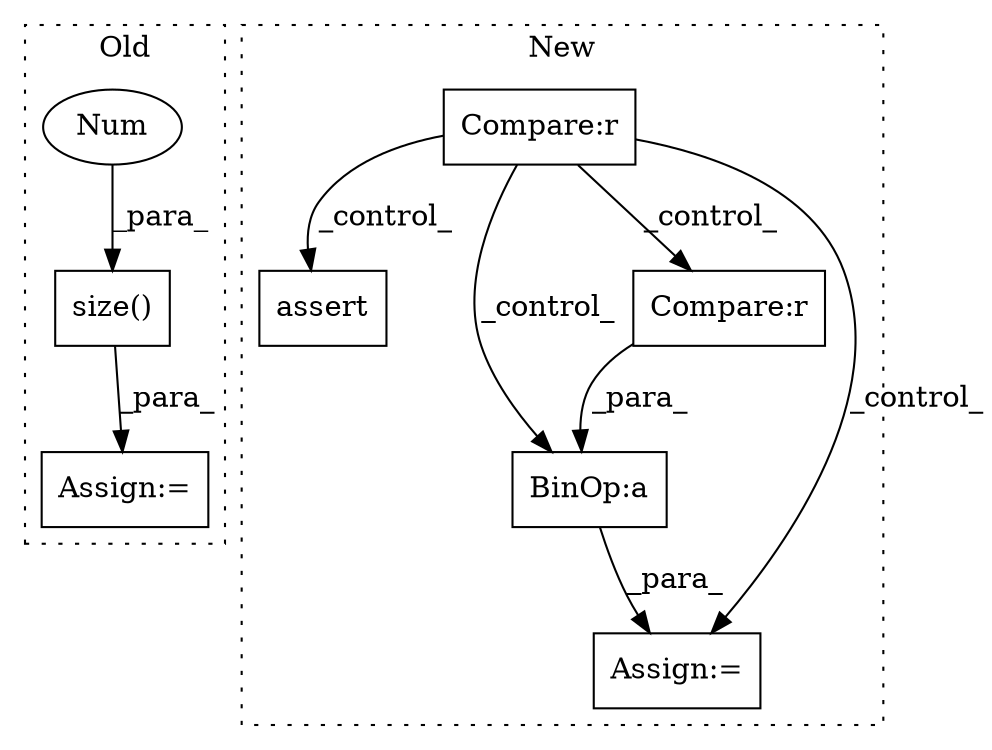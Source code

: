 digraph G {
subgraph cluster0 {
1 [label="size()" a="75" s="2605,2613" l="7,1" shape="box"];
3 [label="Num" a="76" s="2612" l="1" shape="ellipse"];
4 [label="Assign:=" a="68" s="3447" l="3" shape="box"];
label = "Old";
style="dotted";
}
subgraph cluster1 {
2 [label="assert" a="65" s="3002" l="7" shape="box"];
5 [label="Compare:r" a="40" s="2969" l="19" shape="box"];
6 [label="BinOp:a" a="82" s="3224" l="3" shape="box"];
7 [label="Compare:r" a="40" s="3134" l="63" shape="box"];
8 [label="Assign:=" a="68" s="3220" l="3" shape="box"];
label = "New";
style="dotted";
}
1 -> 4 [label="_para_"];
3 -> 1 [label="_para_"];
5 -> 8 [label="_control_"];
5 -> 2 [label="_control_"];
5 -> 7 [label="_control_"];
5 -> 6 [label="_control_"];
6 -> 8 [label="_para_"];
7 -> 6 [label="_para_"];
}